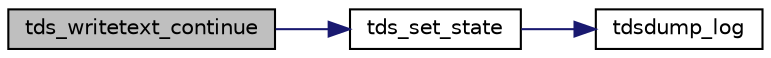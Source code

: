 digraph "tds_writetext_continue"
{
 // LATEX_PDF_SIZE
  edge [fontname="Helvetica",fontsize="10",labelfontname="Helvetica",labelfontsize="10"];
  node [fontname="Helvetica",fontsize="10",shape=record];
  rankdir="LR";
  Node1 [label="tds_writetext_continue",height=0.2,width=0.4,color="black", fillcolor="grey75", style="filled", fontcolor="black",tooltip="Send some data in the writetext request started by tds_writetext_start."];
  Node1 -> Node2 [color="midnightblue",fontsize="10",style="solid",fontname="Helvetica"];
  Node2 [label="tds_set_state",height=0.2,width=0.4,color="black", fillcolor="white", style="filled",URL="$a00449.html#a16db200d2281f76fe46fc1cbe37ca9df",tooltip="Set state of TDS connection, with logging and checking."];
  Node2 -> Node3 [color="midnightblue",fontsize="10",style="solid",fontname="Helvetica"];
  Node3 [label="tdsdump_log",height=0.2,width=0.4,color="black", fillcolor="white", style="filled",URL="$a00449.html#ab45c291105027e69836002e1dd586141",tooltip="Write a message to the debug log."];
}
